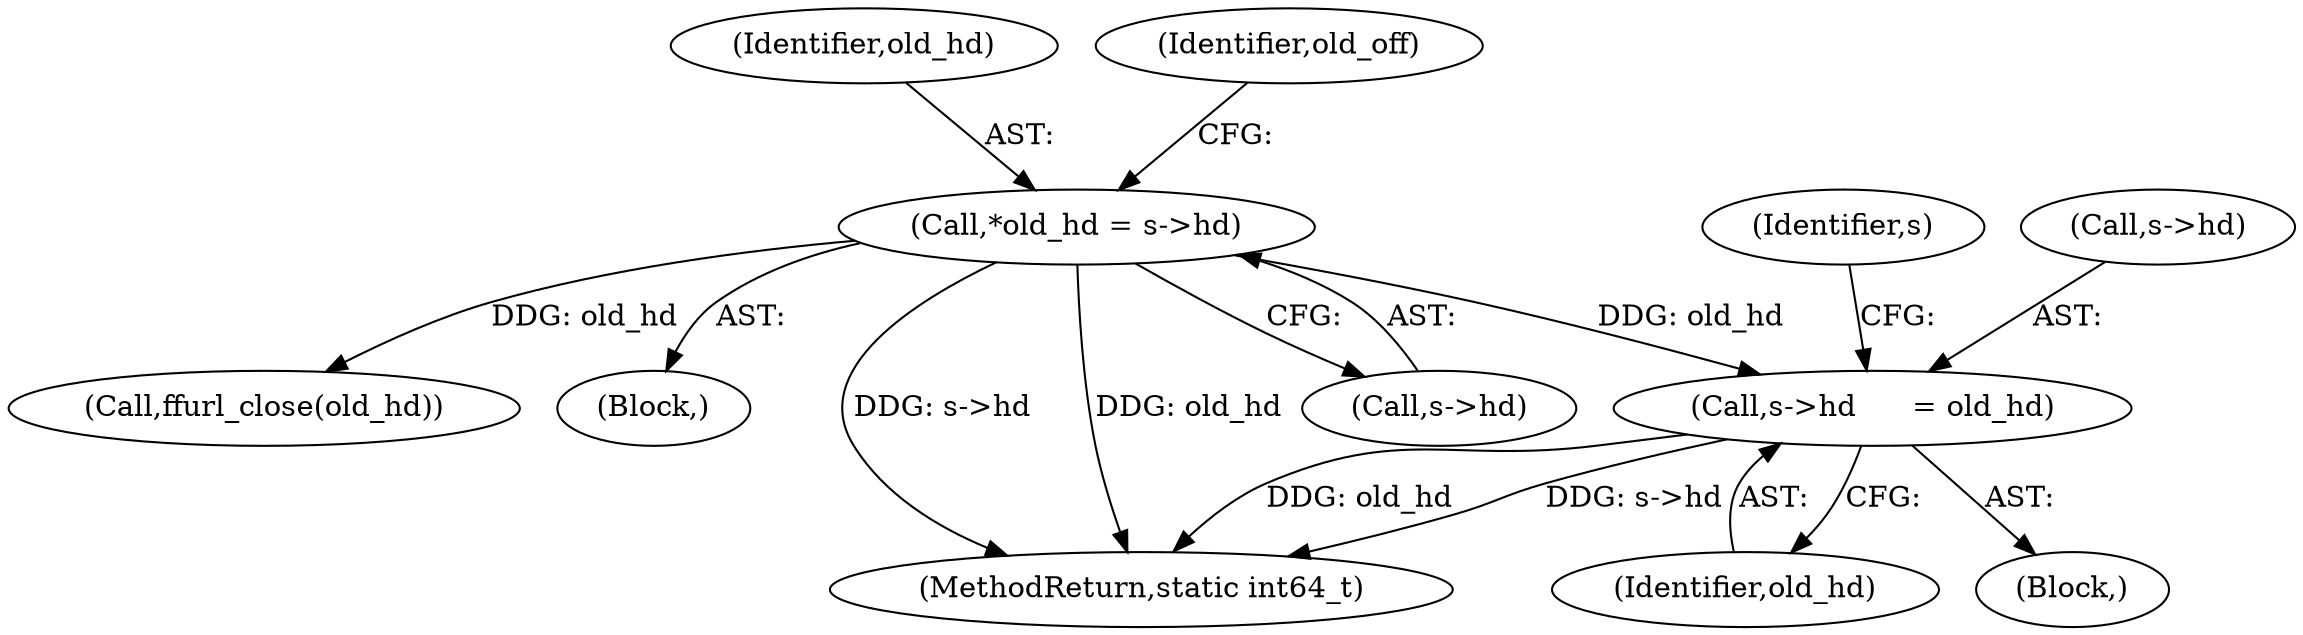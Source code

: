 digraph "0_FFmpeg_2a05c8f813de6f2278827734bf8102291e7484aa_5@pointer" {
"1000287" [label="(Call,s->hd      = old_hd)"];
"1000115" [label="(Call,*old_hd = s->hd)"];
"1000116" [label="(Identifier,old_hd)"];
"1000294" [label="(Identifier,s)"];
"1000287" [label="(Call,s->hd      = old_hd)"];
"1000288" [label="(Call,s->hd)"];
"1000117" [label="(Call,s->hd)"];
"1000115" [label="(Call,*old_hd = s->hd)"];
"1000302" [label="(Call,ffurl_close(old_hd))"];
"1000122" [label="(Identifier,old_off)"];
"1000107" [label="(Block,)"];
"1000261" [label="(Block,)"];
"1000291" [label="(Identifier,old_hd)"];
"1000306" [label="(MethodReturn,static int64_t)"];
"1000287" -> "1000261"  [label="AST: "];
"1000287" -> "1000291"  [label="CFG: "];
"1000288" -> "1000287"  [label="AST: "];
"1000291" -> "1000287"  [label="AST: "];
"1000294" -> "1000287"  [label="CFG: "];
"1000287" -> "1000306"  [label="DDG: old_hd"];
"1000287" -> "1000306"  [label="DDG: s->hd"];
"1000115" -> "1000287"  [label="DDG: old_hd"];
"1000115" -> "1000107"  [label="AST: "];
"1000115" -> "1000117"  [label="CFG: "];
"1000116" -> "1000115"  [label="AST: "];
"1000117" -> "1000115"  [label="AST: "];
"1000122" -> "1000115"  [label="CFG: "];
"1000115" -> "1000306"  [label="DDG: s->hd"];
"1000115" -> "1000306"  [label="DDG: old_hd"];
"1000115" -> "1000302"  [label="DDG: old_hd"];
}
